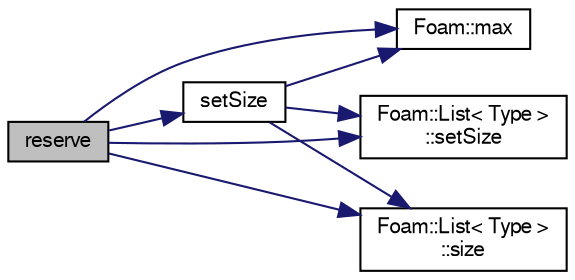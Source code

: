 digraph "reserve"
{
  bgcolor="transparent";
  edge [fontname="FreeSans",fontsize="10",labelfontname="FreeSans",labelfontsize="10"];
  node [fontname="FreeSans",fontsize="10",shape=record];
  rankdir="LR";
  Node151 [label="reserve",height=0.2,width=0.4,color="black", fillcolor="grey75", style="filled", fontcolor="black"];
  Node151 -> Node152 [color="midnightblue",fontsize="10",style="solid",fontname="FreeSans"];
  Node152 [label="Foam::max",height=0.2,width=0.4,color="black",URL="$a21124.html#ac993e906cf2774ae77e666bc24e81733"];
  Node151 -> Node153 [color="midnightblue",fontsize="10",style="solid",fontname="FreeSans"];
  Node153 [label="setSize",height=0.2,width=0.4,color="black",URL="$a26458.html#aedb985ffeaf1bdbfeccc2a8730405703",tooltip="Alter the addressed list size. "];
  Node153 -> Node152 [color="midnightblue",fontsize="10",style="solid",fontname="FreeSans"];
  Node153 -> Node154 [color="midnightblue",fontsize="10",style="solid",fontname="FreeSans"];
  Node154 [label="Foam::List\< Type \>\l::setSize",height=0.2,width=0.4,color="black",URL="$a25694.html#aedb985ffeaf1bdbfeccc2a8730405703",tooltip="Reset size of List. "];
  Node153 -> Node155 [color="midnightblue",fontsize="10",style="solid",fontname="FreeSans"];
  Node155 [label="Foam::List\< Type \>\l::size",height=0.2,width=0.4,color="black",URL="$a25694.html#a47b3bf30da1eb3ab8076b5fbe00e0494",tooltip="Return the number of elements in the UList. "];
  Node151 -> Node154 [color="midnightblue",fontsize="10",style="solid",fontname="FreeSans"];
  Node151 -> Node155 [color="midnightblue",fontsize="10",style="solid",fontname="FreeSans"];
}
